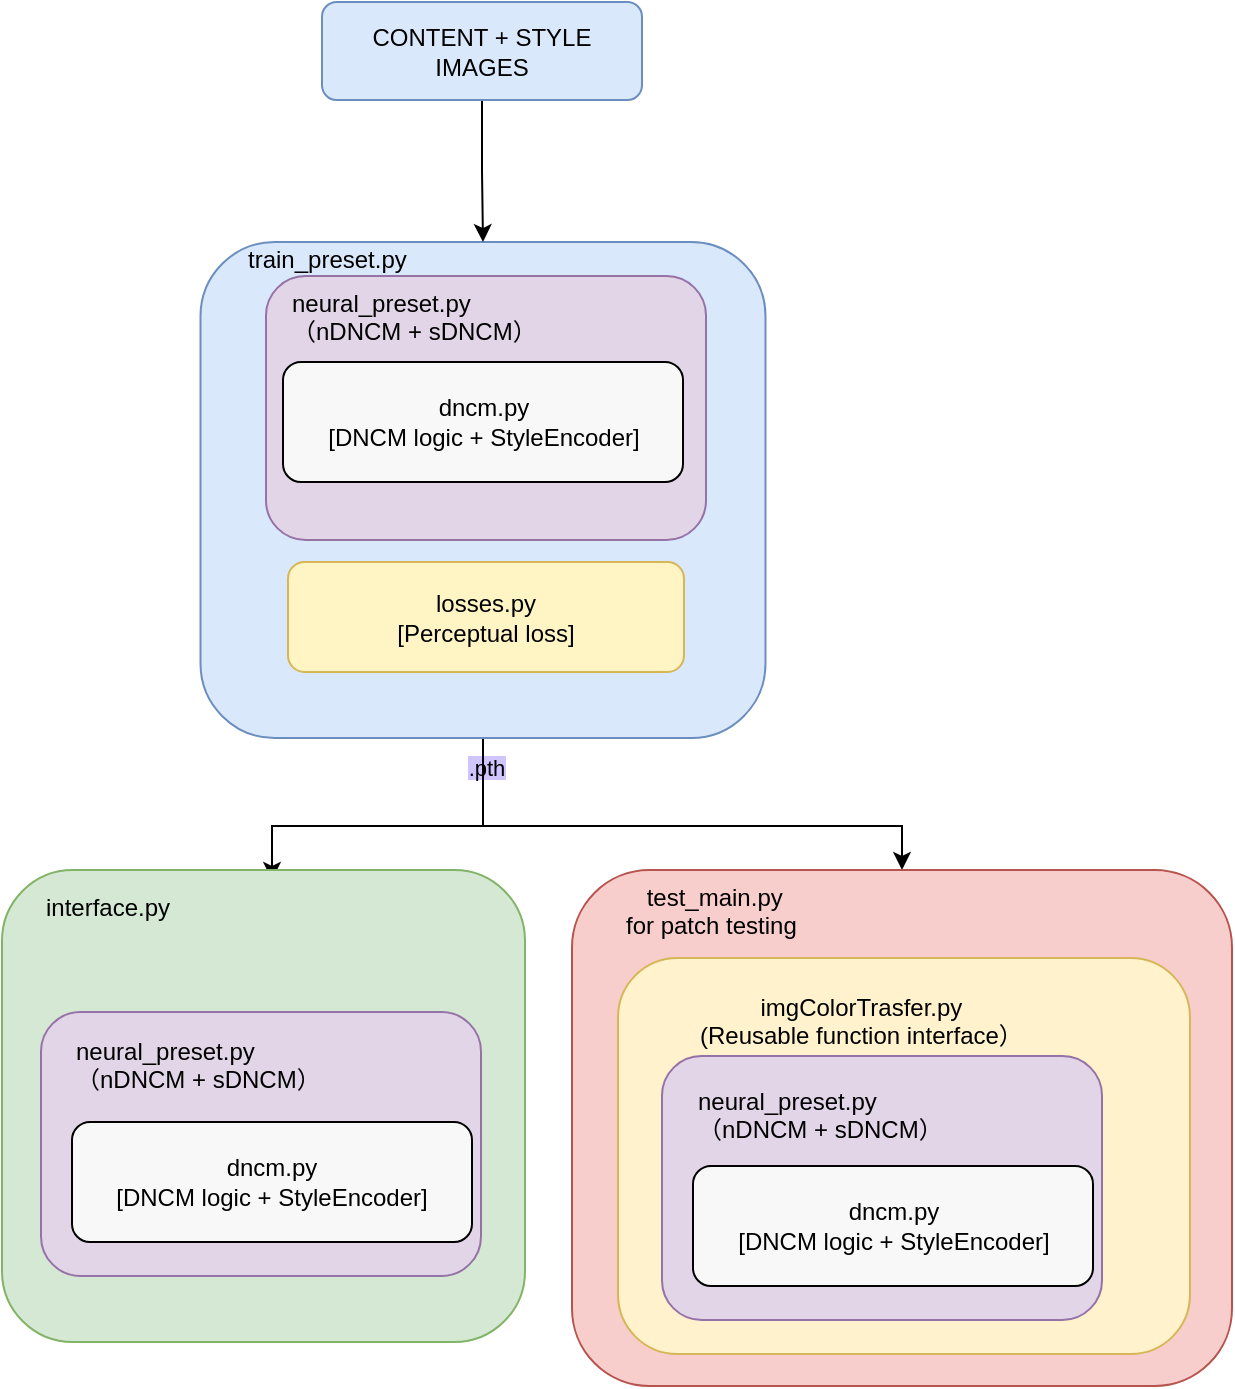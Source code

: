 <mxfile version="26.2.13">
  <diagram id="prtHgNgQTEPvFCAcTncT" name="Neural Preset Code Structure">
    <mxGraphModel dx="499" dy="1777" grid="1" gridSize="11" guides="1" tooltips="1" connect="1" arrows="1" fold="1" page="1" pageScale="1" pageWidth="827" pageHeight="1169" math="0" shadow="0">
      <root>
        <mxCell id="0" />
        <mxCell id="1" parent="0" />
        <mxCell id="-siM7q9eNhV4XIb_-_8I-54" style="edgeStyle=orthogonalEdgeStyle;rounded=0;orthogonalLoop=1;jettySize=auto;html=1;exitX=0.5;exitY=1;exitDx=0;exitDy=0;entryX=0.75;entryY=0;entryDx=0;entryDy=0;" edge="1" parent="1" source="-siM7q9eNhV4XIb_-_8I-14" target="-siM7q9eNhV4XIb_-_8I-41">
          <mxGeometry relative="1" as="geometry">
            <Array as="points">
              <mxPoint x="241" y="352" />
              <mxPoint x="135" y="352" />
            </Array>
          </mxGeometry>
        </mxCell>
        <mxCell id="-siM7q9eNhV4XIb_-_8I-56" value="&lt;span style=&quot;background-color: light-dark(#D0C5FF,var(--ge-dark-color, #121212));&quot;&gt;.pth&lt;/span&gt;" style="edgeLabel;html=1;align=center;verticalAlign=middle;resizable=0;points=[];fillColor=#CB7DFF;" vertex="1" connectable="0" parent="-siM7q9eNhV4XIb_-_8I-54">
          <mxGeometry x="-0.828" y="1" relative="1" as="geometry">
            <mxPoint as="offset" />
          </mxGeometry>
        </mxCell>
        <mxCell id="-siM7q9eNhV4XIb_-_8I-55" style="edgeStyle=orthogonalEdgeStyle;rounded=0;orthogonalLoop=1;jettySize=auto;html=1;exitX=0.5;exitY=1;exitDx=0;exitDy=0;" edge="1" parent="1" source="-siM7q9eNhV4XIb_-_8I-14" target="-siM7q9eNhV4XIb_-_8I-47">
          <mxGeometry relative="1" as="geometry">
            <Array as="points">
              <mxPoint x="241" y="352" />
              <mxPoint x="450" y="352" />
            </Array>
          </mxGeometry>
        </mxCell>
        <mxCell id="-siM7q9eNhV4XIb_-_8I-14" value="" style="shape=rectangle;whiteSpace=wrap;rounded=1;fillColor=#dae8fc;strokeColor=#6c8ebf;" vertex="1" parent="1">
          <mxGeometry x="99.25" y="60" width="282.5" height="248" as="geometry" />
        </mxCell>
        <mxCell id="-siM7q9eNhV4XIb_-_8I-15" value="" style="shape=rectangle;whiteSpace=wrap;rounded=1;fillColor=#d5e8d4;strokeColor=#82b366;" vertex="1" parent="1">
          <mxGeometry y="374" width="261.5" height="236" as="geometry" />
        </mxCell>
        <mxCell id="-siM7q9eNhV4XIb_-_8I-18" value="" style="shape=rectangle;whiteSpace=wrap;rounded=1;fillColor=#e1d5e7;strokeColor=#9673a6;" vertex="1" parent="1">
          <mxGeometry x="132" y="77" width="220" height="132" as="geometry" />
        </mxCell>
        <mxCell id="-siM7q9eNhV4XIb_-_8I-19" value="dncm.py&#xa;[DNCM logic + StyleEncoder]" style="shape=rectangle;whiteSpace=wrap;rounded=1;fillColor=#f8f8f8;strokeColor=#000000;" vertex="1" parent="1">
          <mxGeometry x="140.5" y="120" width="200" height="60" as="geometry" />
        </mxCell>
        <mxCell id="-siM7q9eNhV4XIb_-_8I-20" value="losses.py&#xa;[Perceptual loss]" style="shape=rectangle;whiteSpace=wrap;rounded=1;fillColor=#fff4c3;strokeColor=#d6b656;" vertex="1" parent="1">
          <mxGeometry x="143" y="220" width="198" height="55" as="geometry" />
        </mxCell>
        <mxCell id="-siM7q9eNhV4XIb_-_8I-29" style="edgeStyle=orthogonalEdgeStyle;rounded=0;orthogonalLoop=1;jettySize=auto;html=1;exitX=0.5;exitY=1;exitDx=0;exitDy=0;entryX=0.5;entryY=0;entryDx=0;entryDy=0;" edge="1" parent="1" source="-siM7q9eNhV4XIb_-_8I-28" target="-siM7q9eNhV4XIb_-_8I-14">
          <mxGeometry relative="1" as="geometry" />
        </mxCell>
        <mxCell id="-siM7q9eNhV4XIb_-_8I-28" value="CONTENT + STYLE IMAGES" style="shape=rectangle;whiteSpace=wrap;rounded=1;fillColor=#dae8fc;strokeColor=#6c8ebf;" vertex="1" parent="1">
          <mxGeometry x="160" y="-60" width="160" height="49" as="geometry" />
        </mxCell>
        <UserObject label="train_preset.py" link="train_preset.py" id="-siM7q9eNhV4XIb_-_8I-35">
          <mxCell style="text;whiteSpace=wrap;" vertex="1" parent="1">
            <mxGeometry x="121" y="55" width="110" height="44" as="geometry" />
          </mxCell>
        </UserObject>
        <UserObject label="&lt;span style=&quot;color: rgb(0, 0, 0); font-family: Helvetica; font-size: 12px; font-style: normal; font-variant-ligatures: normal; font-variant-caps: normal; font-weight: 400; letter-spacing: normal; orphans: 2; text-align: center; text-indent: 0px; text-transform: none; widows: 2; word-spacing: 0px; -webkit-text-stroke-width: 0px; white-space: normal; text-decoration-thickness: initial; text-decoration-style: initial; text-decoration-color: initial; float: none; display: inline !important;&quot;&gt;neural_preset.py&lt;/span&gt;&lt;div&gt;&lt;span style=&quot;color: rgb(0, 0, 0); font-family: Helvetica; font-size: 12px; font-style: normal; font-variant-ligatures: normal; font-variant-caps: normal; font-weight: 400; letter-spacing: normal; orphans: 2; text-align: center; text-indent: 0px; text-transform: none; widows: 2; word-spacing: 0px; -webkit-text-stroke-width: 0px; white-space: normal; text-decoration-thickness: initial; text-decoration-style: initial; text-decoration-color: initial; float: none; display: inline !important;&quot;&gt;（nDNCM + sDNCM）&lt;/span&gt;&lt;/div&gt;" link="&lt;span style=&quot;color: rgb(0, 0, 0); font-family: Helvetica; font-size: 12px; font-style: normal; font-variant-ligatures: normal; font-variant-caps: normal; font-weight: 400; letter-spacing: normal; orphans: 2; text-align: center; text-indent: 0px; text-transform: none; widows: 2; word-spacing: 0px; -webkit-text-stroke-width: 0px; white-space: normal; background-color: rgb(236, 236, 236); text-decoration-thickness: initial; text-decoration-style: initial; text-decoration-color: initial; display: inline !important; float: none;&quot;&gt;neural_preset.py&lt;/span&gt;&lt;br style=&quot;forced-color-adjust: none; padding: 0px; margin: 0px; color: rgb(0, 0, 0); font-family: Helvetica; font-size: 12px; font-style: normal; font-variant-ligatures: normal; font-variant-caps: normal; font-weight: 400; letter-spacing: normal; orphans: 2; text-align: center; text-indent: 0px; text-transform: none; widows: 2; word-spacing: 0px; -webkit-text-stroke-width: 0px; white-space: normal; background-color: rgb(236, 236, 236); text-decoration-thickness: initial; text-decoration-style: initial; text-decoration-color: initial;&quot;&gt;&lt;span style=&quot;color: rgb(0, 0, 0); font-family: Helvetica; font-size: 12px; font-style: normal; font-variant-ligatures: normal; font-variant-caps: normal; font-weight: 400; letter-spacing: normal; orphans: 2; text-align: center; text-indent: 0px; text-transform: none; widows: 2; word-spacing: 0px; -webkit-text-stroke-width: 0px; white-space: normal; background-color: rgb(236, 236, 236); text-decoration-thickness: initial; text-decoration-style: initial; text-decoration-color: initial; display: inline !important; float: none;&quot;&gt;[Main model: nDNCM + sDNCM]&lt;/span&gt;" id="-siM7q9eNhV4XIb_-_8I-36">
          <mxCell style="text;whiteSpace=wrap;html=1;" vertex="1" parent="1">
            <mxGeometry x="143" y="77" width="209" height="55" as="geometry" />
          </mxCell>
        </UserObject>
        <UserObject label="&lt;div style=&quot;text-align: center;&quot;&gt;&lt;span style=&quot;background-color: transparent; color: light-dark(rgb(0, 0, 0), rgb(255, 255, 255));&quot;&gt;i&lt;/span&gt;&lt;span style=&quot;background-color: transparent; color: light-dark(rgb(0, 0, 0), rgb(255, 255, 255));&quot;&gt;nterface.py&lt;/span&gt;&lt;/div&gt;" link="&lt;span style=&quot;color: rgb(0, 0, 0); font-family: Helvetica; font-size: 12px; font-style: normal; font-variant-ligatures: normal; font-variant-caps: normal; font-weight: 400; letter-spacing: normal; orphans: 2; text-align: center; text-indent: 0px; text-transform: none; widows: 2; word-spacing: 0px; -webkit-text-stroke-width: 0px; white-space: normal; background-color: rgb(236, 236, 236); text-decoration-thickness: initial; text-decoration-style: initial; text-decoration-color: initial; display: inline !important; float: none;&quot;&gt;inference.py&lt;/span&gt;&lt;br style=&quot;forced-color-adjust: none; padding: 0px; margin: 0px; color: rgb(0, 0, 0); font-family: Helvetica; font-size: 12px; font-style: normal; font-variant-ligatures: normal; font-variant-caps: normal; font-weight: 400; letter-spacing: normal; orphans: 2; text-align: center; text-indent: 0px; text-transform: none; widows: 2; word-spacing: 0px; -webkit-text-stroke-width: 0px; white-space: normal; background-color: rgb(236, 236, 236); text-decoration-thickness: initial; text-decoration-style: initial; text-decoration-color: initial;&quot;&gt;&lt;span style=&quot;color: rgb(0, 0, 0); font-family: Helvetica; font-size: 12px; font-style: normal; font-variant-ligatures: normal; font-variant-caps: normal; font-weight: 400; letter-spacing: normal; orphans: 2; text-align: center; text-indent: 0px; text-transform: none; widows: 2; word-spacing: 0px; -webkit-text-stroke-width: 0px; white-space: normal; background-color: rgb(236, 236, 236); text-decoration-thickness: initial; text-decoration-style: initial; text-decoration-color: initial; display: inline !important; float: none;&quot;&gt;[Run model from CLI]&lt;/span&gt;" id="-siM7q9eNhV4XIb_-_8I-41">
          <mxCell style="text;whiteSpace=wrap;html=1;" vertex="1" parent="1">
            <mxGeometry x="19.5" y="379" width="154" height="55" as="geometry" />
          </mxCell>
        </UserObject>
        <UserObject label="&lt;span style=&quot;color: rgb(0, 0, 0); font-family: Helvetica; font-size: 12px; font-style: normal; font-variant-ligatures: normal; font-variant-caps: normal; font-weight: 400; letter-spacing: normal; orphans: 2; text-align: center; text-indent: 0px; text-transform: none; widows: 2; word-spacing: 0px; -webkit-text-stroke-width: 0px; white-space: normal; background-color: rgb(236, 236, 236); text-decoration-thickness: initial; text-decoration-style: initial; text-decoration-color: initial; float: none; display: inline !important;&quot;&gt;neural_preset.py&lt;/span&gt;&lt;div&gt;&lt;span style=&quot;color: rgb(0, 0, 0); font-family: Helvetica; font-size: 12px; font-style: normal; font-variant-ligatures: normal; font-variant-caps: normal; font-weight: 400; letter-spacing: normal; orphans: 2; text-align: center; text-indent: 0px; text-transform: none; widows: 2; word-spacing: 0px; -webkit-text-stroke-width: 0px; white-space: normal; background-color: rgb(236, 236, 236); text-decoration-thickness: initial; text-decoration-style: initial; text-decoration-color: initial; float: none; display: inline !important;&quot;&gt;（nDNCM + sDNCM）&lt;/span&gt;&lt;/div&gt;" link="&lt;span style=&quot;color: rgb(0, 0, 0); font-family: Helvetica; font-size: 12px; font-style: normal; font-variant-ligatures: normal; font-variant-caps: normal; font-weight: 400; letter-spacing: normal; orphans: 2; text-align: center; text-indent: 0px; text-transform: none; widows: 2; word-spacing: 0px; -webkit-text-stroke-width: 0px; white-space: normal; background-color: rgb(236, 236, 236); text-decoration-thickness: initial; text-decoration-style: initial; text-decoration-color: initial; display: inline !important; float: none;&quot;&gt;neural_preset.py&lt;/span&gt;&lt;br style=&quot;forced-color-adjust: none; padding: 0px; margin: 0px; color: rgb(0, 0, 0); font-family: Helvetica; font-size: 12px; font-style: normal; font-variant-ligatures: normal; font-variant-caps: normal; font-weight: 400; letter-spacing: normal; orphans: 2; text-align: center; text-indent: 0px; text-transform: none; widows: 2; word-spacing: 0px; -webkit-text-stroke-width: 0px; white-space: normal; background-color: rgb(236, 236, 236); text-decoration-thickness: initial; text-decoration-style: initial; text-decoration-color: initial;&quot;&gt;&lt;span style=&quot;color: rgb(0, 0, 0); font-family: Helvetica; font-size: 12px; font-style: normal; font-variant-ligatures: normal; font-variant-caps: normal; font-weight: 400; letter-spacing: normal; orphans: 2; text-align: center; text-indent: 0px; text-transform: none; widows: 2; word-spacing: 0px; -webkit-text-stroke-width: 0px; white-space: normal; background-color: rgb(236, 236, 236); text-decoration-thickness: initial; text-decoration-style: initial; text-decoration-color: initial; display: inline !important; float: none;&quot;&gt;[Main model: nDNCM + sDNCM]&lt;/span&gt;" id="-siM7q9eNhV4XIb_-_8I-42">
          <mxCell style="text;whiteSpace=wrap;html=1;" vertex="1" parent="1">
            <mxGeometry x="26" y="445" width="209" height="55" as="geometry" />
          </mxCell>
        </UserObject>
        <mxCell id="-siM7q9eNhV4XIb_-_8I-43" value="" style="shape=rectangle;whiteSpace=wrap;rounded=1;fillColor=#e1d5e7;strokeColor=#9673a6;" vertex="1" parent="1">
          <mxGeometry x="19.5" y="445" width="220" height="132" as="geometry" />
        </mxCell>
        <mxCell id="-siM7q9eNhV4XIb_-_8I-44" value="dncm.py&#xa;[DNCM logic + StyleEncoder]" style="shape=rectangle;whiteSpace=wrap;rounded=1;fillColor=#f8f8f8;strokeColor=#000000;" vertex="1" parent="1">
          <mxGeometry x="35" y="500" width="200" height="60" as="geometry" />
        </mxCell>
        <UserObject label="&lt;span style=&quot;color: rgb(0, 0, 0); font-family: Helvetica; font-size: 12px; font-style: normal; font-variant-ligatures: normal; font-variant-caps: normal; font-weight: 400; letter-spacing: normal; orphans: 2; text-align: center; text-indent: 0px; text-transform: none; widows: 2; word-spacing: 0px; -webkit-text-stroke-width: 0px; white-space: normal; text-decoration-thickness: initial; text-decoration-style: initial; text-decoration-color: initial; float: none; display: inline !important;&quot;&gt;neural_preset.py&lt;/span&gt;&lt;div&gt;&lt;span style=&quot;color: rgb(0, 0, 0); font-family: Helvetica; font-size: 12px; font-style: normal; font-variant-ligatures: normal; font-variant-caps: normal; font-weight: 400; letter-spacing: normal; orphans: 2; text-align: center; text-indent: 0px; text-transform: none; widows: 2; word-spacing: 0px; -webkit-text-stroke-width: 0px; white-space: normal; text-decoration-thickness: initial; text-decoration-style: initial; text-decoration-color: initial; float: none; display: inline !important;&quot;&gt;（nDNCM + sDNCM）&lt;/span&gt;&lt;/div&gt;" link="&lt;span style=&quot;color: rgb(0, 0, 0); font-family: Helvetica; font-size: 12px; font-style: normal; font-variant-ligatures: normal; font-variant-caps: normal; font-weight: 400; letter-spacing: normal; orphans: 2; text-align: center; text-indent: 0px; text-transform: none; widows: 2; word-spacing: 0px; -webkit-text-stroke-width: 0px; white-space: normal; background-color: rgb(236, 236, 236); text-decoration-thickness: initial; text-decoration-style: initial; text-decoration-color: initial; display: inline !important; float: none;&quot;&gt;neural_preset.py&lt;/span&gt;&lt;br style=&quot;forced-color-adjust: none; padding: 0px; margin: 0px; color: rgb(0, 0, 0); font-family: Helvetica; font-size: 12px; font-style: normal; font-variant-ligatures: normal; font-variant-caps: normal; font-weight: 400; letter-spacing: normal; orphans: 2; text-align: center; text-indent: 0px; text-transform: none; widows: 2; word-spacing: 0px; -webkit-text-stroke-width: 0px; white-space: normal; background-color: rgb(236, 236, 236); text-decoration-thickness: initial; text-decoration-style: initial; text-decoration-color: initial;&quot;&gt;&lt;span style=&quot;color: rgb(0, 0, 0); font-family: Helvetica; font-size: 12px; font-style: normal; font-variant-ligatures: normal; font-variant-caps: normal; font-weight: 400; letter-spacing: normal; orphans: 2; text-align: center; text-indent: 0px; text-transform: none; widows: 2; word-spacing: 0px; -webkit-text-stroke-width: 0px; white-space: normal; background-color: rgb(236, 236, 236); text-decoration-thickness: initial; text-decoration-style: initial; text-decoration-color: initial; display: inline !important; float: none;&quot;&gt;[Main model: nDNCM + sDNCM]&lt;/span&gt;" id="-siM7q9eNhV4XIb_-_8I-45">
          <mxCell style="text;whiteSpace=wrap;html=1;" vertex="1" parent="1">
            <mxGeometry x="35" y="451" width="207" height="60" as="geometry" />
          </mxCell>
        </UserObject>
        <mxCell id="-siM7q9eNhV4XIb_-_8I-47" value="" style="shape=rectangle;whiteSpace=wrap;rounded=1;fillColor=#f8cecc;strokeColor=#b85450;" vertex="1" parent="1">
          <mxGeometry x="285" y="374" width="330" height="258" as="geometry" />
        </mxCell>
        <mxCell id="-siM7q9eNhV4XIb_-_8I-48" value="" style="shape=rectangle;whiteSpace=wrap;rounded=1;fillColor=#fff2cc;strokeColor=#d6b656;" vertex="1" parent="1">
          <mxGeometry x="308" y="418" width="286" height="198" as="geometry" />
        </mxCell>
        <UserObject label="&lt;div style=&quot;text-align: center;&quot;&gt;&lt;span style=&quot;background-color: transparent; color: light-dark(rgb(0, 0, 0), rgb(255, 255, 255));&quot;&gt;test_main.py&lt;/span&gt;&lt;/div&gt;&lt;div style=&quot;text-align: center;&quot;&gt;&lt;span&gt;for patch testing&amp;nbsp;&lt;/span&gt;&lt;/div&gt;" link="&lt;span style=&quot;color: rgb(0, 0, 0); font-family: Helvetica; font-size: 12px; font-style: normal; font-variant-ligatures: normal; font-variant-caps: normal; font-weight: 400; letter-spacing: normal; orphans: 2; text-align: center; text-indent: 0px; text-transform: none; widows: 2; word-spacing: 0px; -webkit-text-stroke-width: 0px; white-space: normal; background-color: rgb(236, 236, 236); text-decoration-thickness: initial; text-decoration-style: initial; text-decoration-color: initial; display: inline !important; float: none;&quot;&gt;test_main.py&lt;/span&gt;&lt;br style=&quot;forced-color-adjust: none; padding: 0px; margin: 0px; color: rgb(0, 0, 0); font-family: Helvetica; font-size: 12px; font-style: normal; font-variant-ligatures: normal; font-variant-caps: normal; font-weight: 400; letter-spacing: normal; orphans: 2; text-align: center; text-indent: 0px; text-transform: none; widows: 2; word-spacing: 0px; -webkit-text-stroke-width: 0px; white-space: normal; background-color: rgb(236, 236, 236); text-decoration-thickness: initial; text-decoration-style: initial; text-decoration-color: initial;&quot;&gt;&lt;span style=&quot;color: rgb(0, 0, 0); font-family: Helvetica; font-size: 12px; font-style: normal; font-variant-ligatures: normal; font-variant-caps: normal; font-weight: 400; letter-spacing: normal; orphans: 2; text-align: center; text-indent: 0px; text-transform: none; widows: 2; word-spacing: 0px; -webkit-text-stroke-width: 0px; white-space: normal; background-color: rgb(236, 236, 236); text-decoration-thickness: initial; text-decoration-style: initial; text-decoration-color: initial; display: inline !important; float: none;&quot;&gt;[Batch testing]&lt;/span&gt;" id="-siM7q9eNhV4XIb_-_8I-49">
          <mxCell style="text;whiteSpace=wrap;html=1;" vertex="1" parent="1">
            <mxGeometry x="310" y="374" width="110" height="55" as="geometry" />
          </mxCell>
        </UserObject>
        <UserObject label="&lt;div style=&quot;text-align: center;&quot;&gt;&lt;span style=&quot;background-color: transparent; color: light-dark(rgb(0, 0, 0), rgb(255, 255, 255));&quot;&gt;imgColorTrasfer.py&lt;/span&gt;&lt;/div&gt;&lt;span&gt;&lt;span style=&quot;text-align: center;&quot;&gt;(Reusable function interface）&lt;/span&gt;&lt;/span&gt;" link="&lt;span style=&quot;color: rgb(0, 0, 0); font-family: Helvetica; font-size: 12px; font-style: normal; font-variant-ligatures: normal; font-variant-caps: normal; font-weight: 400; letter-spacing: normal; orphans: 2; text-align: center; text-indent: 0px; text-transform: none; widows: 2; word-spacing: 0px; -webkit-text-stroke-width: 0px; white-space: normal; background-color: rgb(236, 236, 236); text-decoration-thickness: initial; text-decoration-style: initial; text-decoration-color: initial; display: inline !important; float: none;&quot;&gt;imgColorTransfer.py&lt;/span&gt;&lt;br style=&quot;forced-color-adjust: none; padding: 0px; margin: 0px; color: rgb(0, 0, 0); font-family: Helvetica; font-size: 12px; font-style: normal; font-variant-ligatures: normal; font-variant-caps: normal; font-weight: 400; letter-spacing: normal; orphans: 2; text-align: center; text-indent: 0px; text-transform: none; widows: 2; word-spacing: 0px; -webkit-text-stroke-width: 0px; white-space: normal; background-color: rgb(236, 236, 236); text-decoration-thickness: initial; text-decoration-style: initial; text-decoration-color: initial;&quot;&gt;&lt;span style=&quot;color: rgb(0, 0, 0); font-family: Helvetica; font-size: 12px; font-style: normal; font-variant-ligatures: normal; font-variant-caps: normal; font-weight: 400; letter-spacing: normal; orphans: 2; text-align: center; text-indent: 0px; text-transform: none; widows: 2; word-spacing: 0px; -webkit-text-stroke-width: 0px; white-space: normal; background-color: rgb(236, 236, 236); text-decoration-thickness: initial; text-decoration-style: initial; text-decoration-color: initial; display: inline !important; float: none;&quot;&gt;[Reusable function interface]&lt;/span&gt;" id="-siM7q9eNhV4XIb_-_8I-50">
          <mxCell style="text;whiteSpace=wrap;html=1;" vertex="1" parent="1">
            <mxGeometry x="346.5" y="429" width="187" height="55" as="geometry" />
          </mxCell>
        </UserObject>
        <mxCell id="-siM7q9eNhV4XIb_-_8I-51" value="" style="shape=rectangle;whiteSpace=wrap;rounded=1;fillColor=#e1d5e7;strokeColor=#9673a6;" vertex="1" parent="1">
          <mxGeometry x="330" y="467" width="220" height="132" as="geometry" />
        </mxCell>
        <mxCell id="-siM7q9eNhV4XIb_-_8I-52" value="dncm.py&#xa;[DNCM logic + StyleEncoder]" style="shape=rectangle;whiteSpace=wrap;rounded=1;fillColor=#f8f8f8;strokeColor=#000000;" vertex="1" parent="1">
          <mxGeometry x="345.5" y="522" width="200" height="60" as="geometry" />
        </mxCell>
        <UserObject label="&lt;span style=&quot;color: rgb(0, 0, 0); font-family: Helvetica; font-size: 12px; font-style: normal; font-variant-ligatures: normal; font-variant-caps: normal; font-weight: 400; letter-spacing: normal; orphans: 2; text-align: center; text-indent: 0px; text-transform: none; widows: 2; word-spacing: 0px; -webkit-text-stroke-width: 0px; white-space: normal; text-decoration-thickness: initial; text-decoration-style: initial; text-decoration-color: initial; float: none; display: inline !important;&quot;&gt;neural_preset.py&lt;/span&gt;&lt;div&gt;&lt;span style=&quot;color: rgb(0, 0, 0); font-family: Helvetica; font-size: 12px; font-style: normal; font-variant-ligatures: normal; font-variant-caps: normal; font-weight: 400; letter-spacing: normal; orphans: 2; text-align: center; text-indent: 0px; text-transform: none; widows: 2; word-spacing: 0px; -webkit-text-stroke-width: 0px; white-space: normal; text-decoration-thickness: initial; text-decoration-style: initial; text-decoration-color: initial; float: none; display: inline !important;&quot;&gt;（nDNCM + sDNCM）&lt;/span&gt;&lt;/div&gt;" link="&lt;span style=&quot;color: rgb(0, 0, 0); font-family: Helvetica; font-size: 12px; font-style: normal; font-variant-ligatures: normal; font-variant-caps: normal; font-weight: 400; letter-spacing: normal; orphans: 2; text-align: center; text-indent: 0px; text-transform: none; widows: 2; word-spacing: 0px; -webkit-text-stroke-width: 0px; white-space: normal; background-color: rgb(236, 236, 236); text-decoration-thickness: initial; text-decoration-style: initial; text-decoration-color: initial; display: inline !important; float: none;&quot;&gt;neural_preset.py&lt;/span&gt;&lt;br style=&quot;forced-color-adjust: none; padding: 0px; margin: 0px; color: rgb(0, 0, 0); font-family: Helvetica; font-size: 12px; font-style: normal; font-variant-ligatures: normal; font-variant-caps: normal; font-weight: 400; letter-spacing: normal; orphans: 2; text-align: center; text-indent: 0px; text-transform: none; widows: 2; word-spacing: 0px; -webkit-text-stroke-width: 0px; white-space: normal; background-color: rgb(236, 236, 236); text-decoration-thickness: initial; text-decoration-style: initial; text-decoration-color: initial;&quot;&gt;&lt;span style=&quot;color: rgb(0, 0, 0); font-family: Helvetica; font-size: 12px; font-style: normal; font-variant-ligatures: normal; font-variant-caps: normal; font-weight: 400; letter-spacing: normal; orphans: 2; text-align: center; text-indent: 0px; text-transform: none; widows: 2; word-spacing: 0px; -webkit-text-stroke-width: 0px; white-space: normal; background-color: rgb(236, 236, 236); text-decoration-thickness: initial; text-decoration-style: initial; text-decoration-color: initial; display: inline !important; float: none;&quot;&gt;[Main model: nDNCM + sDNCM]&lt;/span&gt;" id="-siM7q9eNhV4XIb_-_8I-53">
          <mxCell style="text;whiteSpace=wrap;html=1;" vertex="1" parent="1">
            <mxGeometry x="345.5" y="475.5" width="209" height="55" as="geometry" />
          </mxCell>
        </UserObject>
      </root>
    </mxGraphModel>
  </diagram>
</mxfile>
